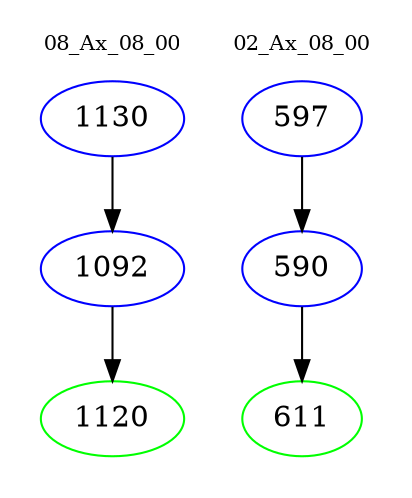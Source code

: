 digraph{
subgraph cluster_0 {
color = white
label = "08_Ax_08_00";
fontsize=10;
T0_1130 [label="1130", color="blue"]
T0_1130 -> T0_1092 [color="black"]
T0_1092 [label="1092", color="blue"]
T0_1092 -> T0_1120 [color="black"]
T0_1120 [label="1120", color="green"]
}
subgraph cluster_1 {
color = white
label = "02_Ax_08_00";
fontsize=10;
T1_597 [label="597", color="blue"]
T1_597 -> T1_590 [color="black"]
T1_590 [label="590", color="blue"]
T1_590 -> T1_611 [color="black"]
T1_611 [label="611", color="green"]
}
}
